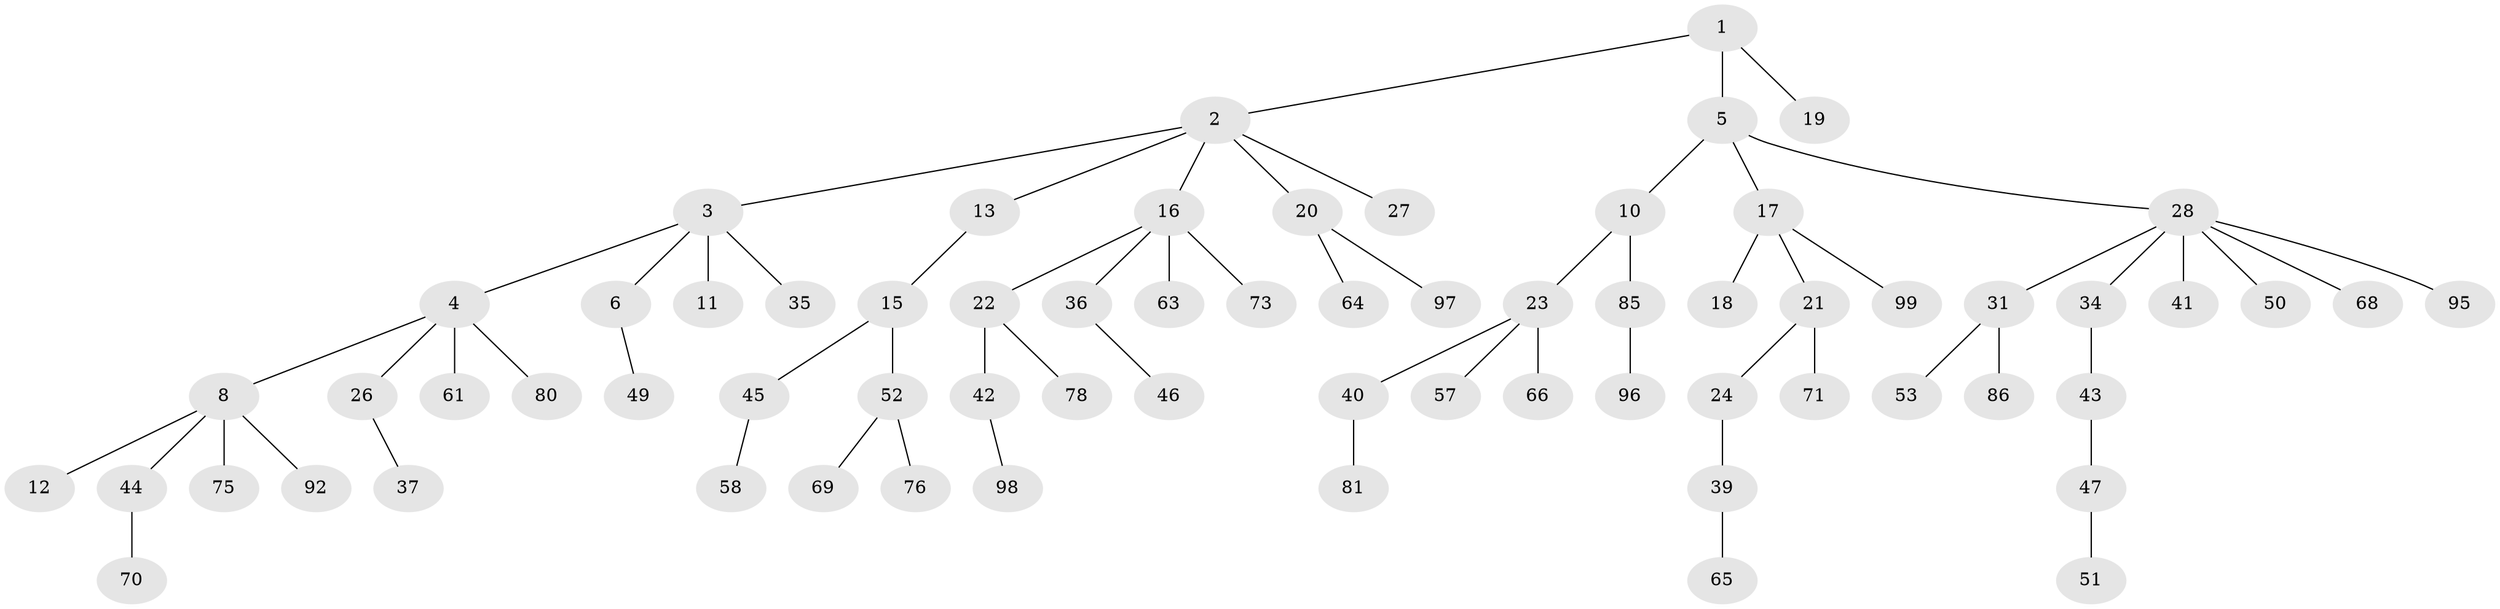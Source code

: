 // original degree distribution, {4: 0.06, 5: 0.05, 6: 0.02, 2: 0.22, 3: 0.14, 1: 0.51}
// Generated by graph-tools (version 1.1) at 2025/38/02/21/25 10:38:55]
// undirected, 68 vertices, 67 edges
graph export_dot {
graph [start="1"]
  node [color=gray90,style=filled];
  1 [super="+48"];
  2 [super="+7"];
  3 [super="+72"];
  4 [super="+9"];
  5;
  6;
  8 [super="+38"];
  10 [super="+14"];
  11;
  12;
  13 [super="+82"];
  15 [super="+33"];
  16 [super="+60"];
  17 [super="+25"];
  18;
  19 [super="+84"];
  20 [super="+59"];
  21 [super="+32"];
  22 [super="+77"];
  23 [super="+29"];
  24;
  26;
  27 [super="+74"];
  28 [super="+30"];
  31 [super="+79"];
  34;
  35 [super="+91"];
  36 [super="+93"];
  37 [super="+89"];
  39 [super="+94"];
  40 [super="+83"];
  41;
  42 [super="+56"];
  43 [super="+55"];
  44;
  45 [super="+100"];
  46;
  47;
  49;
  50 [super="+62"];
  51 [super="+54"];
  52 [super="+67"];
  53;
  57;
  58;
  61;
  63;
  64 [super="+87"];
  65;
  66;
  68 [super="+88"];
  69;
  70;
  71;
  73;
  75;
  76;
  78;
  80;
  81;
  85 [super="+90"];
  86;
  92;
  95;
  96;
  97;
  98;
  99;
  1 -- 2;
  1 -- 5;
  1 -- 19;
  2 -- 3;
  2 -- 13;
  2 -- 20;
  2 -- 16;
  2 -- 27;
  3 -- 4;
  3 -- 6;
  3 -- 11;
  3 -- 35;
  4 -- 8;
  4 -- 26;
  4 -- 61;
  4 -- 80;
  5 -- 10;
  5 -- 17;
  5 -- 28;
  6 -- 49;
  8 -- 12;
  8 -- 75;
  8 -- 92;
  8 -- 44;
  10 -- 85;
  10 -- 23;
  13 -- 15;
  15 -- 45;
  15 -- 52;
  16 -- 22;
  16 -- 36;
  16 -- 73;
  16 -- 63;
  17 -- 18;
  17 -- 21;
  17 -- 99;
  20 -- 97;
  20 -- 64;
  21 -- 24;
  21 -- 71;
  22 -- 42;
  22 -- 78;
  23 -- 40;
  23 -- 57;
  23 -- 66;
  24 -- 39;
  26 -- 37;
  28 -- 34;
  28 -- 68;
  28 -- 95;
  28 -- 41;
  28 -- 50;
  28 -- 31;
  31 -- 53;
  31 -- 86;
  34 -- 43;
  36 -- 46;
  39 -- 65;
  40 -- 81;
  42 -- 98;
  43 -- 47;
  44 -- 70;
  45 -- 58;
  47 -- 51;
  52 -- 69;
  52 -- 76;
  85 -- 96;
}
